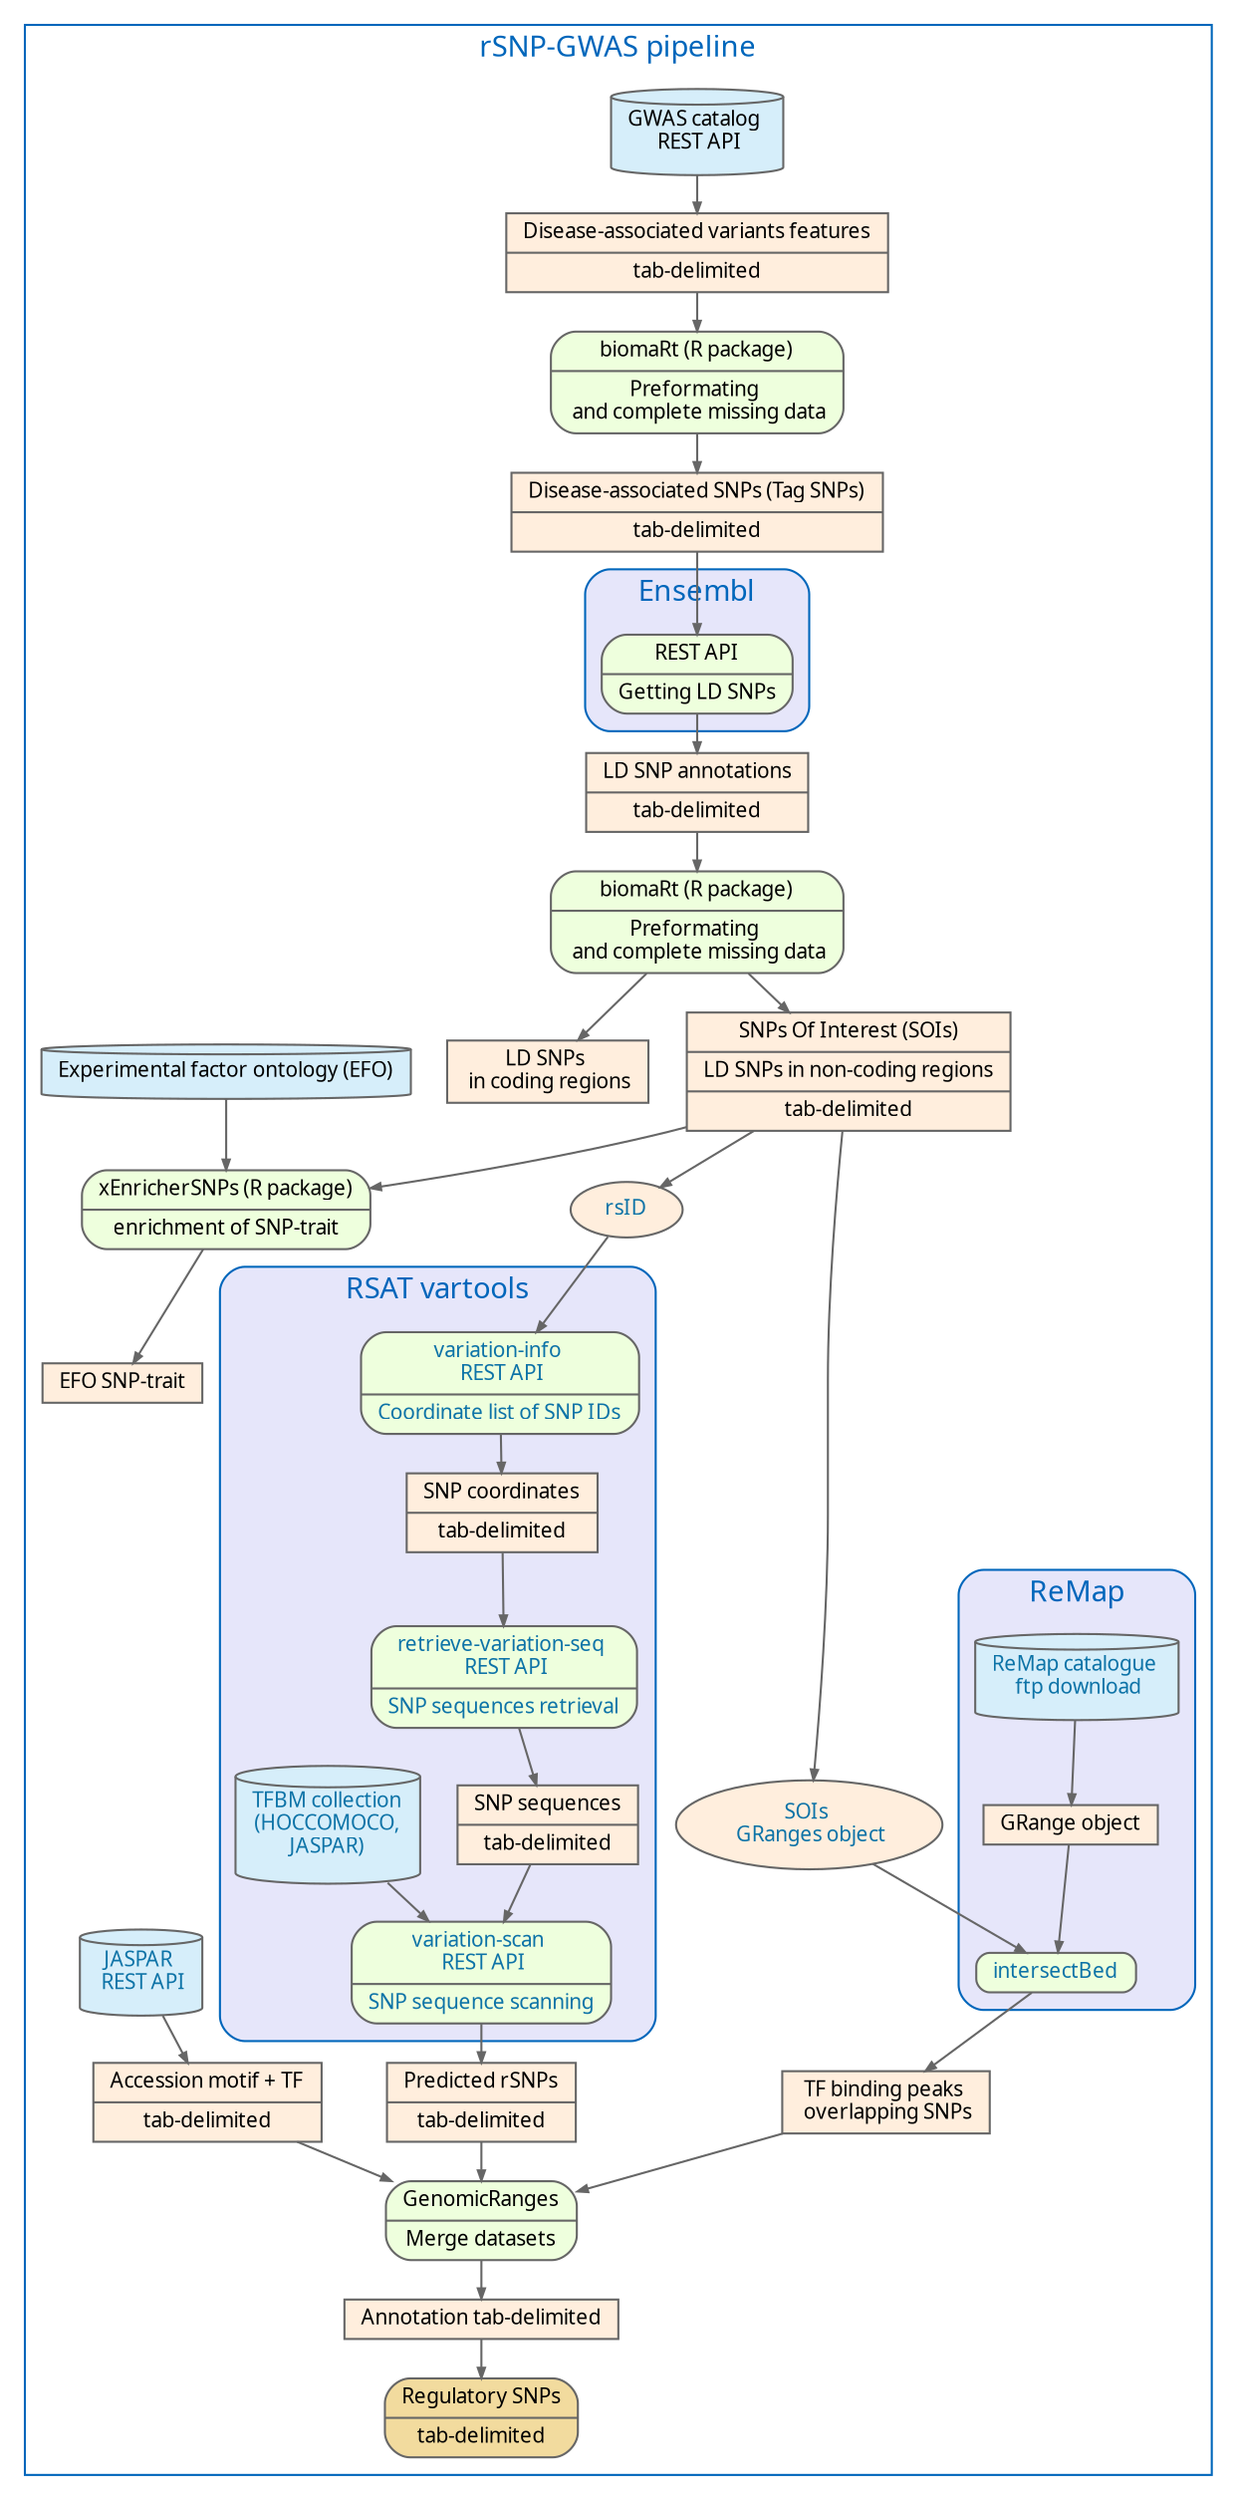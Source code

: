 digraph {

	subgraph cluster_0 {
		color = "#0066BB";
		bgcolor = "";
		
	## General properties of the graph (font, color, ...)
	graph [fontname="ArialBlack",fontsize="14", label="rSNP-GWAS pipeline" labelloc="t", fontcolor="#0066BB", nodesep="0.1", ranksep="0.2"];
	edge [fontname="ArialMT",fontsize="10",labelfontname="ArialMT",labelfontsize="10", arrowsize="0.5", color="#666666"];
	node [fontname="ArialMT",fontsize="10",shape=record,height="0.2", color="#666666"];

	


		
	gwas_catalog [shape = "cylinder", style = "rounded,filled", fillcolor = "#D6EEFA", label = "GWAS catalog \n REST API", URL = "http://www.ebi.ac.uk/gwas/"];


	gwas_catalog -> download

#F8EE2B


		 download [shape="record", style="filled", fillcolor="#FFEEDD", label="{Disease-associated  variants features | tab-delimited}"]

		 download -> preformating1

		 preformating1  [shape="record", style="rounded,filled", fillcolor="#EEFFDD", label="{biomaRt (R package) | Preformating \n and complete missing data}"]

		 preformating1 -> tagsnp
     
		 tagsnp  [shape="record", style="filled", fillcolor="#FFEEDD", label="{Disease-associated SNPs (Tag SNPs) | tab-delimited}"]

		 tagsnp -> ensembl

		subgraph cluster_4 {
		color = "#0066BB";
		bgcolor = "#E6E6FA";
		label  =  "Ensembl";
		style = "rounded";


	ensembl[shape = "record", 
			style = "rounded,filled", 
			fillcolor = "#EEFFDD", 
			label = "{REST API| Getting LD SNPs}"];
}

ensembl -> snp1
 snp1  [shape = "record", 
			style = "filled", 
			fillcolor = "#FFEEDD", 
			label="{LD SNP annotations | tab-delimited}"]

snp1 -> preformating2

preformating2  [shape="record", style="rounded,filled", fillcolor="#EEFFDD", label="{biomaRt (R package) | Preformating \n and complete missing data}"]

		preformating2 -> SOI
		preformating2 -> coding
			#preformating2 -> haplor4
		
	SOI [shape = "record", 
			style = "filled", 
			fillcolor = "#FFEEDD", 
			label = "{SNPs Of Interest (SOIs) | LD SNPs in non-coding regions | tab-delimited}"];
			
			
		#		haplor4 [shape = "record", 
		#	style = "filled", 
		#	fillcolor = "#FFEEDD", 
		#	label = "{Epigenomic marks | tab-delimited}"];
			
	 coding [shape="record", 
	 style="filled", 
	 fillcolor="#FFEEDD",
	 label="{LD SNPs \n in coding regions}"]
	 
	 efo [shape = "cylinder", 
	 style = "rounded,filled", 
	 fillcolor = "#D6EEFA", 
	 label = "Experimental factor ontology (EFO)", 
	 URL = "https://www.ebi.ac.uk/efo/"];
	 
	 
	 xgr [shape="record", 
	 style="rounded,filled", 
	 fillcolor="#EEFFDD", 
	 label="{xEnricherSNPs (R package) | enrichment of SNP-trait}"]
		
efo -> xgr
SOI -> xgr
xgr -> snpTrait

snpTrait [shape="record", 
	 style="filled", 
	 fillcolor="#FFEEDD",
	 label="{EFO SNP-trait}"]

SOI -> SOIsGRange
SOI -> rsid


rsid [shape = "", 
				style = "filled", 
				fillcolor = "#FFEEDD", 
				label = "rsID", 
				fontcolor = "#0D73A7"];
				
	rsid -> variation_info
	#rsid -> SOIsGRange
	
	SOIsGRange [shape="", 
	 style="filled", 
	 fillcolor="#FFEEDD",
	 fontcolor = "#0D73A7"
	 label="SOIs \n GRanges object"]
				
  ## RSAT
	subgraph cluster_5 {
		color = "#0066BB";
		bgcolor = "#E6E6FA";
		label  =  "RSAT vartools";
		style = "rounded";
	
	## variation-info
	variation_info [shape = "record", 
					style = "rounded,filled", 
					fillcolor = "#EEFFDD", 
					label = "{variation-info \n REST API | Coordinate list of SNP IDs}", 
					URL = "http://rsat.sb-roscoff.fr/variation-info_form.cgi", 
					fontcolor = "#0D73A7"];

	variation_info -> snp_info
	
	snp_info [shape = "record", 
				style = "filled", 
				fillcolor = "#FFEEDD", 
				label = "{SNP coordinates | tab-delimited }"];

	snp_info -> retrieve_variation_seq

	## retrieve-variation-seq
	retrieve_variation_seq [shape = "record", 
							style = "rounded,filled", 
							fillcolor = "#EEFFDD", 
							label = "{retrieve-variation-seq \n REST API | SNP sequences retrieval}", 
							URL = "http://rsat.sb-roscoff.fr/retrieve-variation-seq_form.cgi", 
							fontcolor = "#0D73A7"];

	retrieve_variation_seq -> snp_seq

	snp_seq  [shape = "record", 
			  style = "filled", 
			  fillcolor = "#FFEEDD", 
			  label = "{SNP sequences | tab-delimited }"];
				
	snp_seq -> variation_scan


	## variation-scan
	variation_scan [shape = "record", 
					style = "rounded,filled", 
					fillcolor = "#EEFFDD", 
					label = "{variation-scan \n REST API | SNP sequence scanning}", 
					URL = "http://rsat.sb-roscoff.fr/variation-scan_form.cgi", 
					fontcolor = "#0D73A7"];
	

	## Matrice database
	matrices  [shape = "cylinder", 
	style = "rounded,filled", 
	fillcolor = "#D6EEFA", 
	label = "TFBM collection\n(HOCCOMOCO,\nJASPAR)", 
		URL = "http://jaspar.genereg.net/", 
		fontcolor = "#0D73A7"];

	matrices -> variation_scan
	}

variation_scan -> rsat2

		 
		 #rsat1  [shape="record", style="rounded,filled", fillcolor="#EEFFDD", label="{RSAT | rSNP predictions}"]
		 
		 #rsat1 -> rsat2
		 
		  rsat2 [shape="record", style="filled", fillcolor="#FFEEDD", label="{Predicted rSNPs | tab-delimited}"]
		  
#	rsid -> remapenrich
	SOIsGRange -> intersectbed
		  
	intersectbed
		  	## REMAP
subgraph cluster_3 {
		color = "#0066BB";
		bgcolor = "#E6E6FA";
		label  =  "ReMap";
		style = "rounded";
				
				
		#remapenrich [shape = "record", 
		#		style = "rounded,filled", 
		#		fillcolor = "#EEFFDD", 
		#		label = "{ReMapEnrich \n R package}", 
		#		fontcolor = "#0D73A7"];
	
	intersectbed [shape = "record", 
				style = "rounded,filled", 
				fillcolor = "#EEFFDD", 
				label = "{intersectBed}", 
				fontcolor = "#0D73A7"];
				
		remapcatalogue [shape = "cylinder", 
						style = "rounded,filled", 
						fillcolor = "#D6EEFA", 
						label = "ReMap catalogue \n ftp download", 
						URL = "http://tagc.univ-mrs.fr/remap/index.php?page = download/", 
						fontcolor = "#0D73A7"];
	#remapcatalogue -> remapenrich 
	remapcatalogue -> remap

		}
	 
	 #remapenrich -> tfenrichissment
	 
	 	#tfenrichissment [shape = "record", 
		#			style = "filled", 
		#			fillcolor = "#FFEEDD", 
		#			label = "{TF enrichissments | tab-delimited}"];
					
	 
		 remap [shape="record", style="filled", fillcolor="#FFEEDD", label="{GRange object}"]
		 remap -> intersectbed
		 intersectbed -> tfbs
		  tfbs [shape="record", style="filled", fillcolor="#FFEEDD", label="{TF binding peaks \n overlapping SNPs }"]
		  
	
	
		 rsat2 -> join
		 tfbs -> join
		 #haplor4 -> join
		 
    join  [shape="record", style="rounded,filled", fillcolor="#EEFFDD", label="{GenomicRanges| Merge datasets}"]
    
    join -> annot_table
    
    
    	jaspar  [shape = "cylinder", 
	style = "rounded,filled", 
	fillcolor = "#D6EEFA", 
	label = "JASPAR \n REST API", 
		URL = "http://jaspar.genereg.net/", 
		fontcolor = "#0D73A7"];
		
		jaspar -> jaspar_res
		
		jaspar_res[shape="record", style="filled", fillcolor="#FFEEDD", label="{Accession motif + TF | tab-delimited}"]
		
		jaspar_res -> join

		 annot_table  [shape="record", style="filled", fillcolor="#FFEEDD", label="{Annotation tab-delimited}"]
    annot_table -> rsnp
 #stat  [shape="record", style="rounded,filled", fillcolor="#EEFFDD", label="{Statistical analysis}"]
    #stat -> rsnp
    rsnp  [shape="record", style="rounded,filled", fillcolor="#F2DB9E", label="{Regulatory SNPs | tab-delimited}"]
	}

	
}
